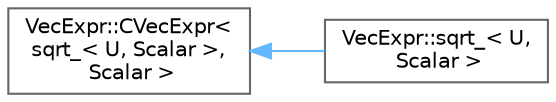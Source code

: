 digraph "Graphical Class Hierarchy"
{
 // LATEX_PDF_SIZE
  bgcolor="transparent";
  edge [fontname=Helvetica,fontsize=10,labelfontname=Helvetica,labelfontsize=10];
  node [fontname=Helvetica,fontsize=10,shape=box,height=0.2,width=0.4];
  rankdir="LR";
  Node0 [id="Node000000",label="VecExpr::CVecExpr\<\l sqrt_\< U, Scalar \>,\l Scalar \>",height=0.2,width=0.4,color="grey40", fillcolor="white", style="filled",URL="$classVecExpr_1_1CVecExpr.html",tooltip=" "];
  Node0 -> Node1 [id="edge473_Node000000_Node000001",dir="back",color="steelblue1",style="solid",tooltip=" "];
  Node1 [id="Node000001",label="VecExpr::sqrt_\< U,\l Scalar \>",height=0.2,width=0.4,color="grey40", fillcolor="white", style="filled",URL="$classVecExpr_1_1sqrt__.html",tooltip=" "];
}
